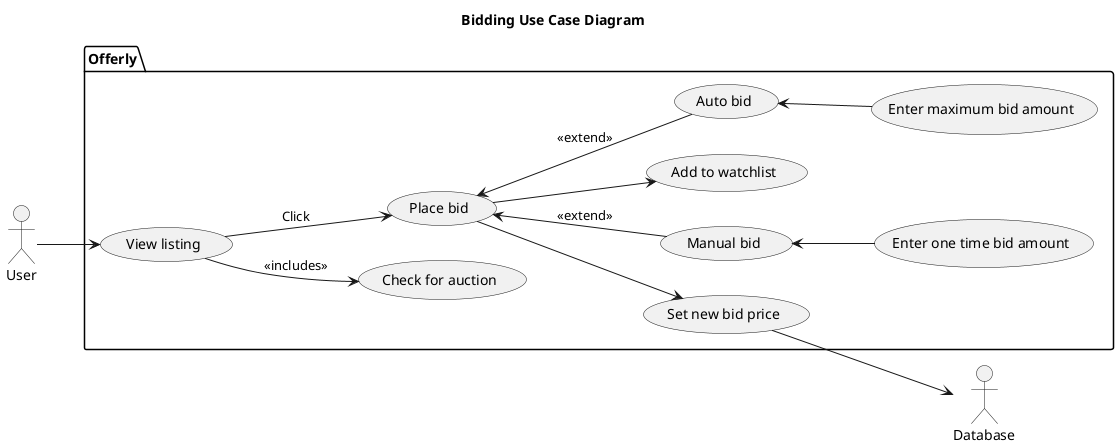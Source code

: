 @startuml
title Bidding Use Case Diagram
left to right direction

actor   User       as user
actor   Database   as db

package Offerly {
	usecase "View listing"                as viewListing
	usecase "Check for auction"           as expired
	usecase "Place bid"                   as placeBid
	usecase "Manual bid"                  as manualBid
	usecase "Auto bid"                    as autoBid
	usecase "Enter one time bid amount"   as oneTimeBid
	usecase "Enter maximum bid amount"    as maxBid
	usecase "Add to watchlist"            as addWatchlist
	usecase "Set new bid price"           as setBid
}

user          --> viewListing
viewListing   --> expired      : <<includes>>
viewListing   --> placeBid     : Click
placeBid      <-- manualBid    : <<extend>>
placeBid      <-- autoBid      : <<extend>>
manualBid     <-- oneTimeBid
autoBid       <-- maxBid
placeBid      --> addWatchlist
placeBid      --> setBid
setBid        --> db

@enduml